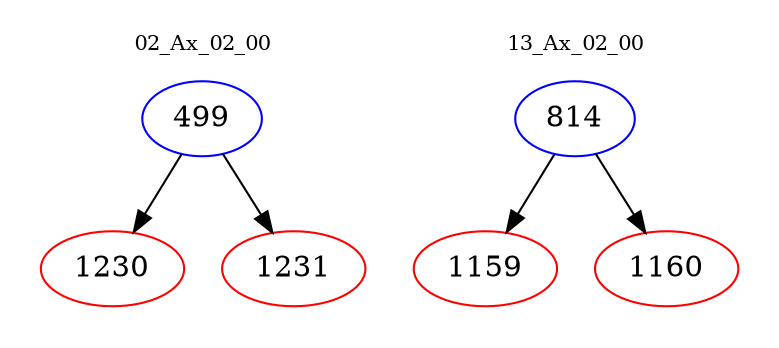 digraph{
subgraph cluster_0 {
color = white
label = "02_Ax_02_00";
fontsize=10;
T0_499 [label="499", color="blue"]
T0_499 -> T0_1230 [color="black"]
T0_1230 [label="1230", color="red"]
T0_499 -> T0_1231 [color="black"]
T0_1231 [label="1231", color="red"]
}
subgraph cluster_1 {
color = white
label = "13_Ax_02_00";
fontsize=10;
T1_814 [label="814", color="blue"]
T1_814 -> T1_1159 [color="black"]
T1_1159 [label="1159", color="red"]
T1_814 -> T1_1160 [color="black"]
T1_1160 [label="1160", color="red"]
}
}
